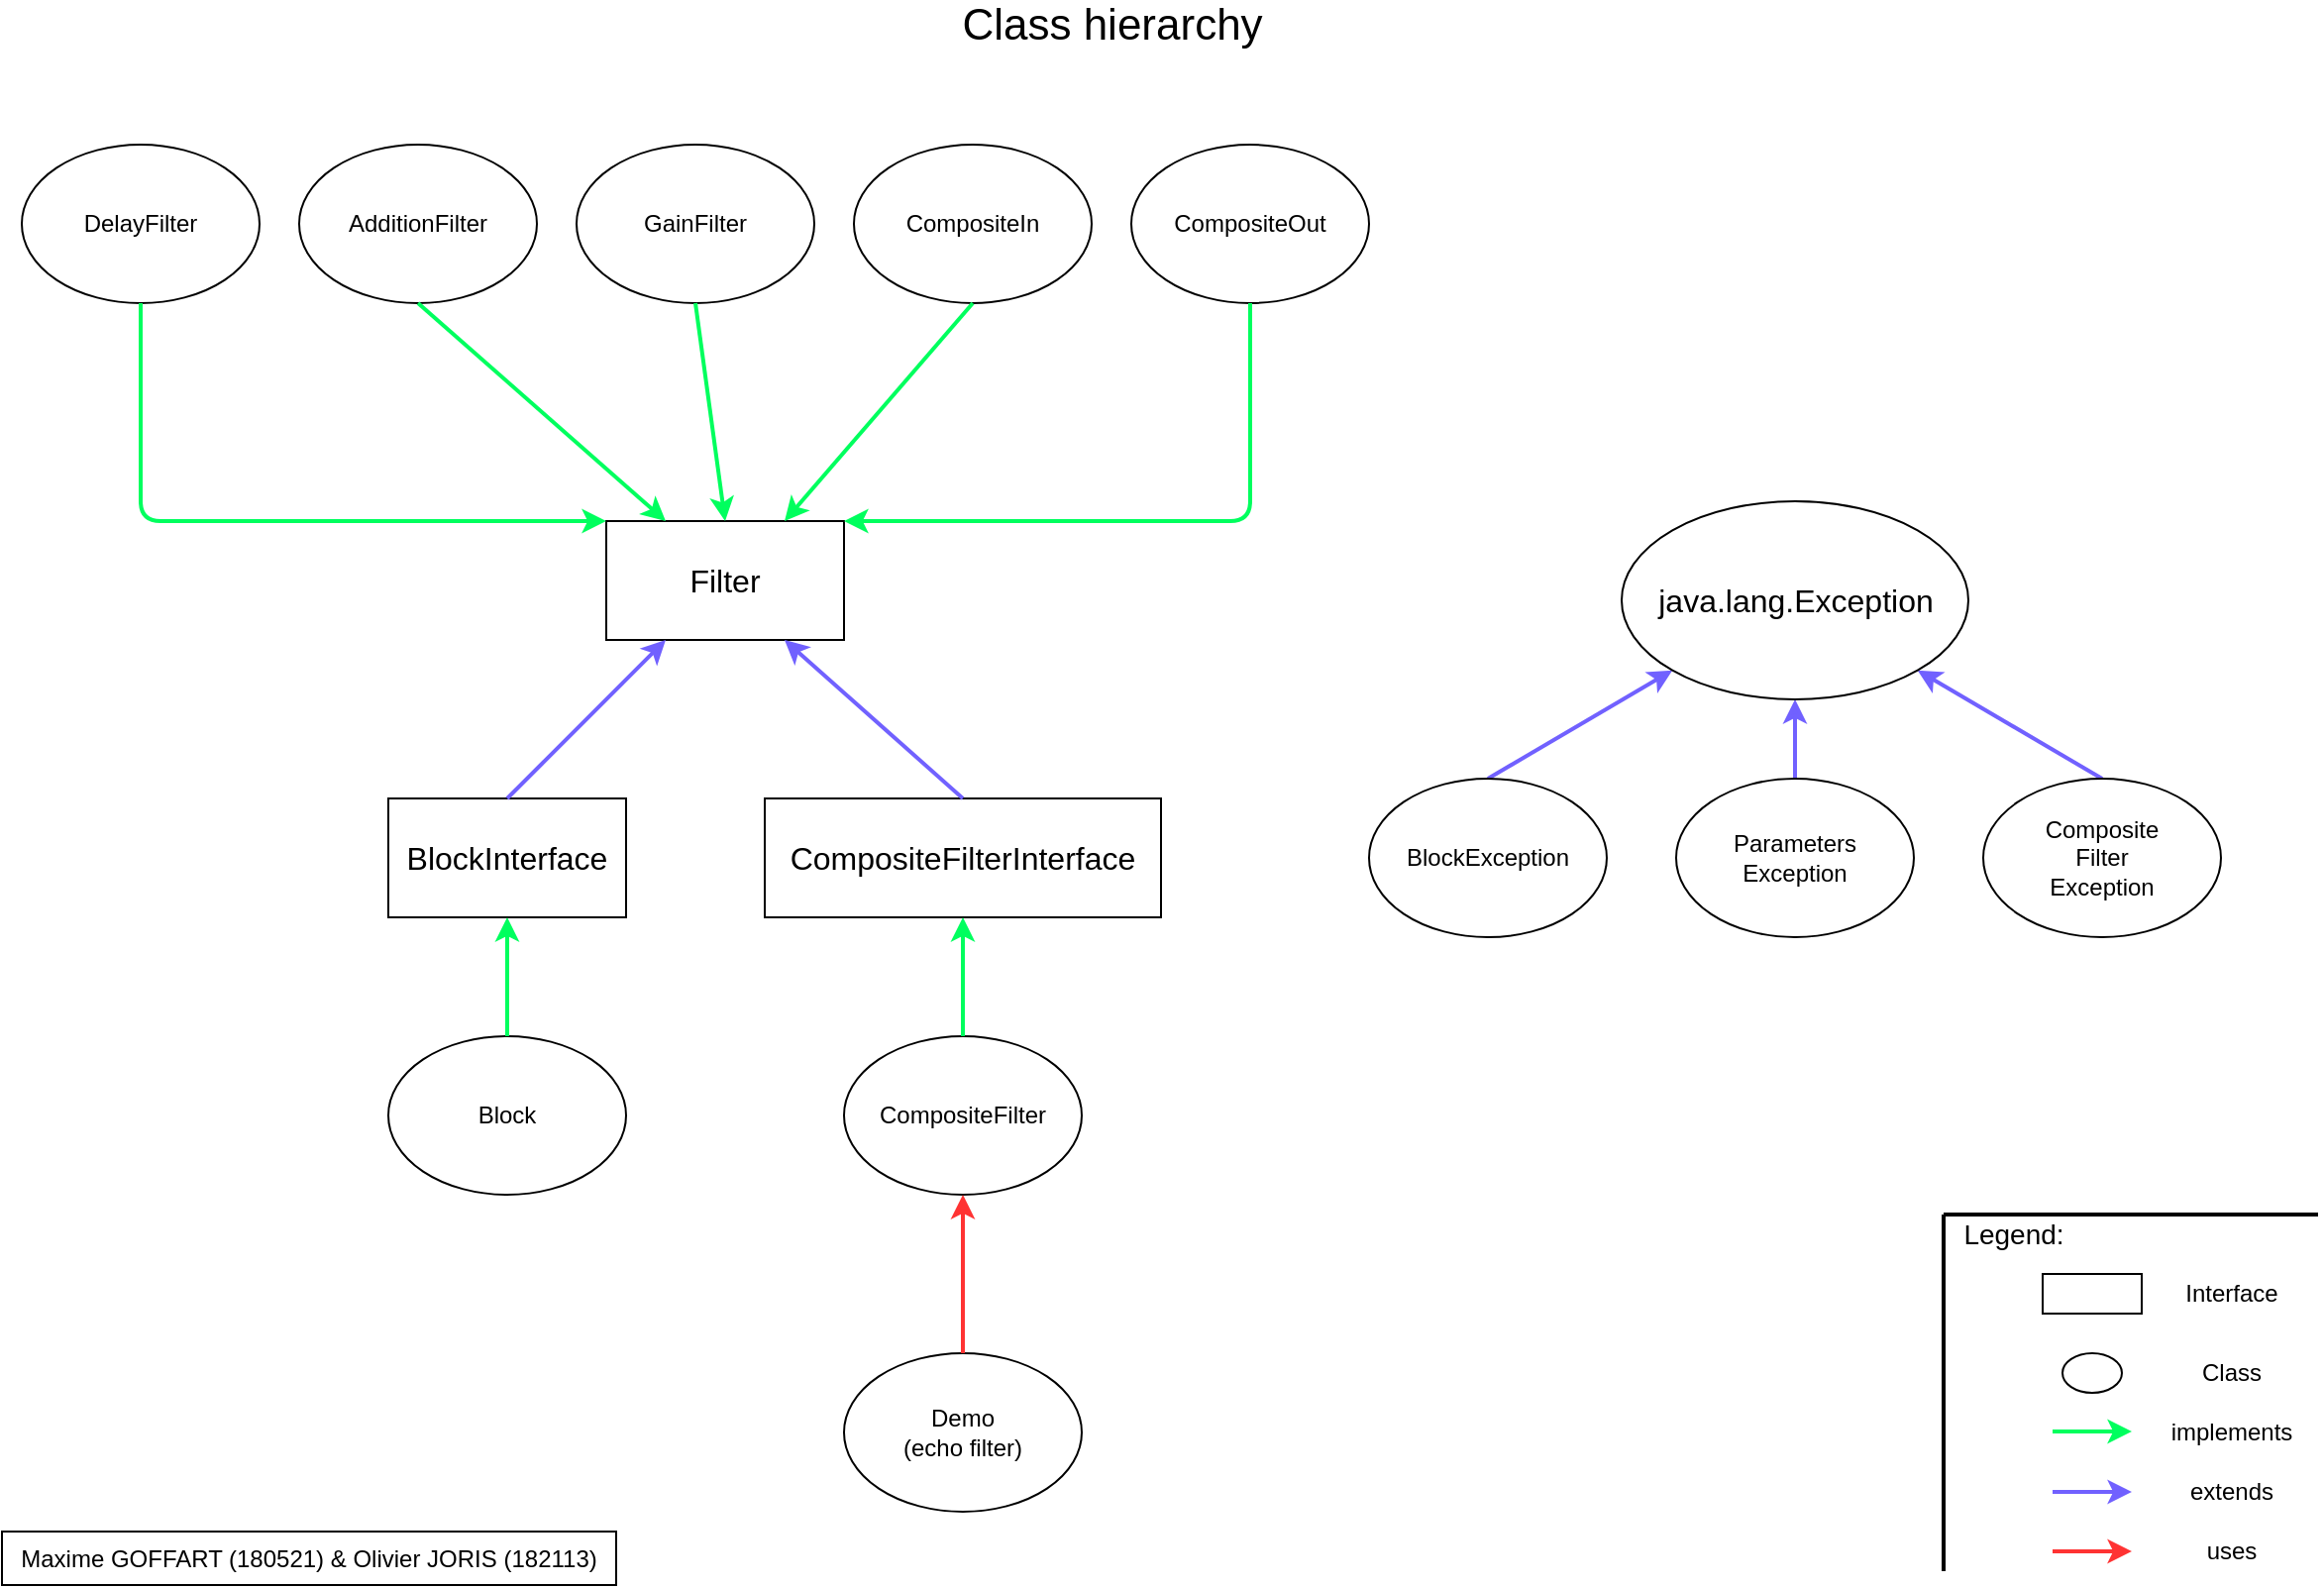 <mxfile version="13.0.0" type="device"><diagram id="4TxcjWSvIYsfgslAfszp" name="Page-1"><mxGraphModel dx="1426" dy="777" grid="1" gridSize="10" guides="1" tooltips="1" connect="1" arrows="1" fold="1" page="1" pageScale="1" pageWidth="1169" pageHeight="827" math="0" shadow="0"><root><mxCell id="0"/><mxCell id="1" parent="0"/><mxCell id="7zJTgx-TPb4pEEja9LdL-1" value="&lt;font style=&quot;font-size: 16px&quot;&gt;Filter&lt;/font&gt;" style="rounded=0;whiteSpace=wrap;html=1;" parent="1" vertex="1"><mxGeometry x="305" y="290" width="120" height="60" as="geometry"/></mxCell><mxCell id="7zJTgx-TPb4pEEja9LdL-2" value="DelayFilter" style="ellipse;whiteSpace=wrap;html=1;" parent="1" vertex="1"><mxGeometry x="10" y="100" width="120" height="80" as="geometry"/></mxCell><mxCell id="7zJTgx-TPb4pEEja9LdL-3" value="AdditionFilter" style="ellipse;whiteSpace=wrap;html=1;" parent="1" vertex="1"><mxGeometry x="150" y="100" width="120" height="80" as="geometry"/></mxCell><mxCell id="7zJTgx-TPb4pEEja9LdL-4" value="CompositeIn" style="ellipse;whiteSpace=wrap;html=1;" parent="1" vertex="1"><mxGeometry x="430" y="100" width="120" height="80" as="geometry"/></mxCell><mxCell id="7zJTgx-TPb4pEEja9LdL-5" value="CompositeOut" style="ellipse;whiteSpace=wrap;html=1;" parent="1" vertex="1"><mxGeometry x="570" y="100" width="120" height="80" as="geometry"/></mxCell><mxCell id="7zJTgx-TPb4pEEja9LdL-6" value="GainFilter" style="ellipse;whiteSpace=wrap;html=1;" parent="1" vertex="1"><mxGeometry x="290" y="100" width="120" height="80" as="geometry"/></mxCell><mxCell id="7zJTgx-TPb4pEEja9LdL-9" value="" style="endArrow=classic;html=1;exitX=0.5;exitY=1;exitDx=0;exitDy=0;entryX=0;entryY=0;entryDx=0;entryDy=0;strokeWidth=2;strokeColor=#00FF5E;" parent="1" source="7zJTgx-TPb4pEEja9LdL-2" target="7zJTgx-TPb4pEEja9LdL-1" edge="1"><mxGeometry width="50" height="50" relative="1" as="geometry"><mxPoint x="400" y="490" as="sourcePoint"/><mxPoint x="450" y="440" as="targetPoint"/><Array as="points"><mxPoint x="70" y="290"/></Array></mxGeometry></mxCell><mxCell id="7zJTgx-TPb4pEEja9LdL-10" value="" style="endArrow=classic;html=1;exitX=0.5;exitY=1;exitDx=0;exitDy=0;entryX=0.25;entryY=0;entryDx=0;entryDy=0;strokeWidth=2;strokeColor=#00FF5E;" parent="1" source="7zJTgx-TPb4pEEja9LdL-3" target="7zJTgx-TPb4pEEja9LdL-1" edge="1"><mxGeometry width="50" height="50" relative="1" as="geometry"><mxPoint x="80" y="190" as="sourcePoint"/><mxPoint x="315" y="300" as="targetPoint"/><Array as="points"/></mxGeometry></mxCell><mxCell id="7zJTgx-TPb4pEEja9LdL-11" value="" style="endArrow=classic;html=1;exitX=0.5;exitY=1;exitDx=0;exitDy=0;entryX=0.5;entryY=0;entryDx=0;entryDy=0;strokeWidth=2;strokeColor=#00FF5E;" parent="1" source="7zJTgx-TPb4pEEja9LdL-6" target="7zJTgx-TPb4pEEja9LdL-1" edge="1"><mxGeometry width="50" height="50" relative="1" as="geometry"><mxPoint x="220" y="190" as="sourcePoint"/><mxPoint x="345" y="300" as="targetPoint"/><Array as="points"/></mxGeometry></mxCell><mxCell id="7zJTgx-TPb4pEEja9LdL-12" value="" style="endArrow=classic;html=1;exitX=0.5;exitY=1;exitDx=0;exitDy=0;entryX=0.75;entryY=0;entryDx=0;entryDy=0;strokeWidth=2;strokeColor=#00FF5E;" parent="1" source="7zJTgx-TPb4pEEja9LdL-4" target="7zJTgx-TPb4pEEja9LdL-1" edge="1"><mxGeometry width="50" height="50" relative="1" as="geometry"><mxPoint x="360" y="190" as="sourcePoint"/><mxPoint x="375" y="300" as="targetPoint"/><Array as="points"/></mxGeometry></mxCell><mxCell id="7zJTgx-TPb4pEEja9LdL-13" value="" style="endArrow=classic;html=1;exitX=0.5;exitY=1;exitDx=0;exitDy=0;entryX=1;entryY=0;entryDx=0;entryDy=0;strokeWidth=2;strokeColor=#00FF5E;" parent="1" source="7zJTgx-TPb4pEEja9LdL-5" target="7zJTgx-TPb4pEEja9LdL-1" edge="1"><mxGeometry width="50" height="50" relative="1" as="geometry"><mxPoint x="80" y="190" as="sourcePoint"/><mxPoint x="315" y="300" as="targetPoint"/><Array as="points"><mxPoint x="630" y="290"/></Array></mxGeometry></mxCell><mxCell id="7zJTgx-TPb4pEEja9LdL-14" value="&lt;font style=&quot;font-size: 16px&quot;&gt;BlockInterface&lt;/font&gt;" style="rounded=0;whiteSpace=wrap;html=1;" parent="1" vertex="1"><mxGeometry x="195" y="430" width="120" height="60" as="geometry"/></mxCell><mxCell id="7zJTgx-TPb4pEEja9LdL-15" value="&lt;font style=&quot;font-size: 16px&quot;&gt;CompositeFilterInterface&lt;/font&gt;" style="rounded=0;whiteSpace=wrap;html=1;" parent="1" vertex="1"><mxGeometry x="385" y="430" width="200" height="60" as="geometry"/></mxCell><mxCell id="7zJTgx-TPb4pEEja9LdL-16" value="" style="endArrow=classic;html=1;strokeColor=#7161FF;strokeWidth=2;entryX=0.25;entryY=1;entryDx=0;entryDy=0;exitX=0.5;exitY=0;exitDx=0;exitDy=0;" parent="1" source="7zJTgx-TPb4pEEja9LdL-14" target="7zJTgx-TPb4pEEja9LdL-1" edge="1"><mxGeometry width="50" height="50" relative="1" as="geometry"><mxPoint x="400" y="480" as="sourcePoint"/><mxPoint x="450" y="440" as="targetPoint"/></mxGeometry></mxCell><mxCell id="7zJTgx-TPb4pEEja9LdL-17" value="" style="endArrow=classic;html=1;strokeColor=#7161FF;strokeWidth=2;entryX=0.75;entryY=1;entryDx=0;entryDy=0;exitX=0.5;exitY=0;exitDx=0;exitDy=0;" parent="1" source="7zJTgx-TPb4pEEja9LdL-15" target="7zJTgx-TPb4pEEja9LdL-1" edge="1"><mxGeometry width="50" height="50" relative="1" as="geometry"><mxPoint x="160" y="440" as="sourcePoint"/><mxPoint x="345" y="360" as="targetPoint"/></mxGeometry></mxCell><mxCell id="7zJTgx-TPb4pEEja9LdL-18" value="Block" style="ellipse;whiteSpace=wrap;html=1;" parent="1" vertex="1"><mxGeometry x="195" y="550" width="120" height="80" as="geometry"/></mxCell><mxCell id="7zJTgx-TPb4pEEja9LdL-19" value="CompositeFilter" style="ellipse;whiteSpace=wrap;html=1;" parent="1" vertex="1"><mxGeometry x="425" y="550" width="120" height="80" as="geometry"/></mxCell><mxCell id="7zJTgx-TPb4pEEja9LdL-20" value="" style="endArrow=classic;html=1;exitX=0.5;exitY=0;exitDx=0;exitDy=0;entryX=0.5;entryY=1;entryDx=0;entryDy=0;strokeWidth=2;strokeColor=#00FF5E;" parent="1" source="7zJTgx-TPb4pEEja9LdL-18" target="7zJTgx-TPb4pEEja9LdL-14" edge="1"><mxGeometry width="50" height="50" relative="1" as="geometry"><mxPoint x="325" y="190" as="sourcePoint"/><mxPoint x="450" y="300" as="targetPoint"/><Array as="points"/></mxGeometry></mxCell><mxCell id="7zJTgx-TPb4pEEja9LdL-21" value="" style="endArrow=classic;html=1;entryX=0.5;entryY=1;entryDx=0;entryDy=0;strokeWidth=2;strokeColor=#00FF5E;" parent="1" source="7zJTgx-TPb4pEEja9LdL-19" target="7zJTgx-TPb4pEEja9LdL-15" edge="1"><mxGeometry width="50" height="50" relative="1" as="geometry"><mxPoint x="15" y="560" as="sourcePoint"/><mxPoint x="15" y="500" as="targetPoint"/><Array as="points"/></mxGeometry></mxCell><mxCell id="7zJTgx-TPb4pEEja9LdL-22" value="&lt;font style=&quot;font-size: 22px&quot;&gt;Class hierarchy&lt;/font&gt;" style="text;html=1;align=center;verticalAlign=middle;resizable=0;points=[];autosize=1;" parent="1" vertex="1"><mxGeometry x="475" y="30" width="170" height="20" as="geometry"/></mxCell><mxCell id="7zJTgx-TPb4pEEja9LdL-25" value="" style="endArrow=classic;html=1;strokeColor=#7161FF;strokeWidth=2;entryX=0;entryY=1;entryDx=0;entryDy=0;exitX=0.5;exitY=0;exitDx=0;exitDy=0;" parent="1" source="7zJTgx-TPb4pEEja9LdL-32" target="7zJTgx-TPb4pEEja9LdL-36" edge="1"><mxGeometry width="50" height="50" relative="1" as="geometry"><mxPoint x="780" y="410" as="sourcePoint"/><mxPoint x="862.5" y="350" as="targetPoint"/></mxGeometry></mxCell><mxCell id="7zJTgx-TPb4pEEja9LdL-28" value="" style="endArrow=classic;html=1;strokeColor=#7161FF;strokeWidth=2;entryX=0.5;entryY=1;entryDx=0;entryDy=0;exitX=0.5;exitY=0;exitDx=0;exitDy=0;" parent="1" source="7zJTgx-TPb4pEEja9LdL-33" target="7zJTgx-TPb4pEEja9LdL-36" edge="1"><mxGeometry width="50" height="50" relative="1" as="geometry"><mxPoint x="920" y="410" as="sourcePoint"/><mxPoint x="905" y="350" as="targetPoint"/></mxGeometry></mxCell><mxCell id="7zJTgx-TPb4pEEja9LdL-30" value="" style="endArrow=classic;html=1;strokeColor=#7161FF;strokeWidth=2;entryX=1;entryY=1;entryDx=0;entryDy=0;exitX=0.5;exitY=0;exitDx=0;exitDy=0;" parent="1" source="7zJTgx-TPb4pEEja9LdL-34" target="7zJTgx-TPb4pEEja9LdL-36" edge="1"><mxGeometry width="50" height="50" relative="1" as="geometry"><mxPoint x="1040" y="350" as="sourcePoint"/><mxPoint x="947.5" y="350" as="targetPoint"/></mxGeometry></mxCell><mxCell id="7zJTgx-TPb4pEEja9LdL-32" value="&lt;font style=&quot;font-size: 12px&quot;&gt;BlockException&lt;/font&gt;" style="ellipse;whiteSpace=wrap;html=1;" parent="1" vertex="1"><mxGeometry x="690" y="420" width="120" height="80" as="geometry"/></mxCell><mxCell id="7zJTgx-TPb4pEEja9LdL-33" value="&lt;font style=&quot;font-size: 12px&quot;&gt;Parameters&lt;br&gt;&lt;span&gt;Exception&lt;/span&gt;&lt;/font&gt;" style="ellipse;whiteSpace=wrap;html=1;" parent="1" vertex="1"><mxGeometry x="845" y="420" width="120" height="80" as="geometry"/></mxCell><mxCell id="7zJTgx-TPb4pEEja9LdL-34" value="&lt;font style=&quot;font-size: 12px&quot;&gt;Composite&lt;br&gt;Filter&lt;br&gt;Exception&lt;/font&gt;" style="ellipse;whiteSpace=wrap;html=1;" parent="1" vertex="1"><mxGeometry x="1000" y="420" width="120" height="80" as="geometry"/></mxCell><mxCell id="7zJTgx-TPb4pEEja9LdL-36" value="&lt;span style=&quot;font-size: medium&quot;&gt;java.lang.Exception&lt;/span&gt;" style="ellipse;whiteSpace=wrap;html=1;" parent="1" vertex="1"><mxGeometry x="817.5" y="280" width="175" height="100" as="geometry"/></mxCell><mxCell id="7zJTgx-TPb4pEEja9LdL-37" value="Demo&lt;br&gt;(echo filter)" style="ellipse;whiteSpace=wrap;html=1;" parent="1" vertex="1"><mxGeometry x="425" y="710" width="120" height="80" as="geometry"/></mxCell><mxCell id="7zJTgx-TPb4pEEja9LdL-45" value="" style="endArrow=classic;html=1;strokeColor=#FF3333;strokeWidth=2;entryX=0.5;entryY=1;entryDx=0;entryDy=0;exitX=0.5;exitY=0;exitDx=0;exitDy=0;" parent="1" source="7zJTgx-TPb4pEEja9LdL-37" target="7zJTgx-TPb4pEEja9LdL-19" edge="1"><mxGeometry width="50" height="50" relative="1" as="geometry"><mxPoint x="450" y="650" as="sourcePoint"/><mxPoint x="590" y="550" as="targetPoint"/></mxGeometry></mxCell><mxCell id="7zJTgx-TPb4pEEja9LdL-48" value="" style="endArrow=none;html=1;strokeColor=#000000;strokeWidth=2;" parent="1" edge="1"><mxGeometry width="50" height="50" relative="1" as="geometry"><mxPoint x="980" y="640" as="sourcePoint"/><mxPoint x="980" y="820" as="targetPoint"/></mxGeometry></mxCell><mxCell id="7zJTgx-TPb4pEEja9LdL-49" value="" style="endArrow=none;html=1;strokeColor=#000000;strokeWidth=2;" parent="1" edge="1"><mxGeometry width="50" height="50" relative="1" as="geometry"><mxPoint x="980" y="640" as="sourcePoint"/><mxPoint x="1169" y="640" as="targetPoint"/></mxGeometry></mxCell><mxCell id="7zJTgx-TPb4pEEja9LdL-50" value="&lt;font style=&quot;font-size: 14px&quot;&gt;Legend:&lt;/font&gt;" style="text;html=1;align=center;verticalAlign=middle;resizable=0;points=[];autosize=1;" parent="1" vertex="1"><mxGeometry x="980" y="640" width="70" height="20" as="geometry"/></mxCell><mxCell id="7zJTgx-TPb4pEEja9LdL-51" value="" style="rounded=0;whiteSpace=wrap;html=1;" parent="1" vertex="1"><mxGeometry x="1030" y="670" width="50" height="20" as="geometry"/></mxCell><mxCell id="7zJTgx-TPb4pEEja9LdL-52" value="Interface" style="text;html=1;align=center;verticalAlign=middle;resizable=0;points=[];autosize=1;" parent="1" vertex="1"><mxGeometry x="1095" y="670" width="60" height="20" as="geometry"/></mxCell><mxCell id="7zJTgx-TPb4pEEja9LdL-53" value="" style="ellipse;whiteSpace=wrap;html=1;" parent="1" vertex="1"><mxGeometry x="1040" y="710" width="30" height="20" as="geometry"/></mxCell><mxCell id="7zJTgx-TPb4pEEja9LdL-54" value="Class" style="text;html=1;align=center;verticalAlign=middle;resizable=0;points=[];autosize=1;" parent="1" vertex="1"><mxGeometry x="1100" y="710" width="50" height="20" as="geometry"/></mxCell><mxCell id="7zJTgx-TPb4pEEja9LdL-58" value="" style="endArrow=classic;html=1;strokeWidth=2;strokeColor=#00FF5E;" parent="1" edge="1"><mxGeometry width="50" height="50" relative="1" as="geometry"><mxPoint x="1035" y="749.5" as="sourcePoint"/><mxPoint x="1075" y="749.5" as="targetPoint"/><Array as="points"><mxPoint x="1055" y="749.5"/></Array></mxGeometry></mxCell><mxCell id="7zJTgx-TPb4pEEja9LdL-59" value="implements" style="text;html=1;align=center;verticalAlign=middle;resizable=0;points=[];autosize=1;" parent="1" vertex="1"><mxGeometry x="1085" y="740" width="80" height="20" as="geometry"/></mxCell><mxCell id="7zJTgx-TPb4pEEja9LdL-61" value="" style="endArrow=classic;html=1;strokeColor=#7161FF;strokeWidth=2;" parent="1" edge="1"><mxGeometry width="50" height="50" relative="1" as="geometry"><mxPoint x="1035" y="780" as="sourcePoint"/><mxPoint x="1075" y="780" as="targetPoint"/></mxGeometry></mxCell><mxCell id="7zJTgx-TPb4pEEja9LdL-62" value="extends" style="text;html=1;align=center;verticalAlign=middle;resizable=0;points=[];autosize=1;" parent="1" vertex="1"><mxGeometry x="1095" y="770" width="60" height="20" as="geometry"/></mxCell><mxCell id="7zJTgx-TPb4pEEja9LdL-63" value="" style="endArrow=classic;html=1;strokeColor=#FF3333;strokeWidth=2;" parent="1" edge="1"><mxGeometry width="50" height="50" relative="1" as="geometry"><mxPoint x="1035" y="810" as="sourcePoint"/><mxPoint x="1075" y="810" as="targetPoint"/></mxGeometry></mxCell><mxCell id="7zJTgx-TPb4pEEja9LdL-64" value="uses" style="text;html=1;align=center;verticalAlign=middle;resizable=0;points=[];autosize=1;" parent="1" vertex="1"><mxGeometry x="1105" y="800" width="40" height="20" as="geometry"/></mxCell><mxCell id="7zJTgx-TPb4pEEja9LdL-65" value="Maxime GOFFART (180521) &amp;amp; Olivier JORIS (182113)" style="rounded=0;whiteSpace=wrap;html=1;" parent="1" vertex="1"><mxGeometry y="800" width="310" height="27" as="geometry"/></mxCell></root></mxGraphModel></diagram></mxfile>